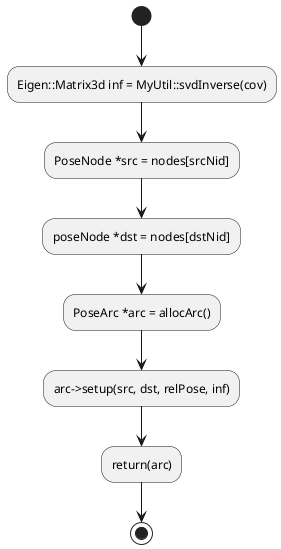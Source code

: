 @startuml

/'
    make arc between src node and dst node
    input1: int srcNid
    input2: int dstNid
    input3: const Pose2D &relPose
    input4: const Eigen::Matrix3d &cov
    return: PoseArc
'/

(*) --> "Eigen::Matrix3d inf = MyUtil::svdInverse(cov)"
--> "PoseNode *src = nodes[srcNid]"
--> "poseNode *dst = nodes[dstNid]"
--> "PoseArc *arc = allocArc()"
--> "arc->setup(src, dst, relPose, inf)"
--> "return(arc)"
--> (*)

@enduml